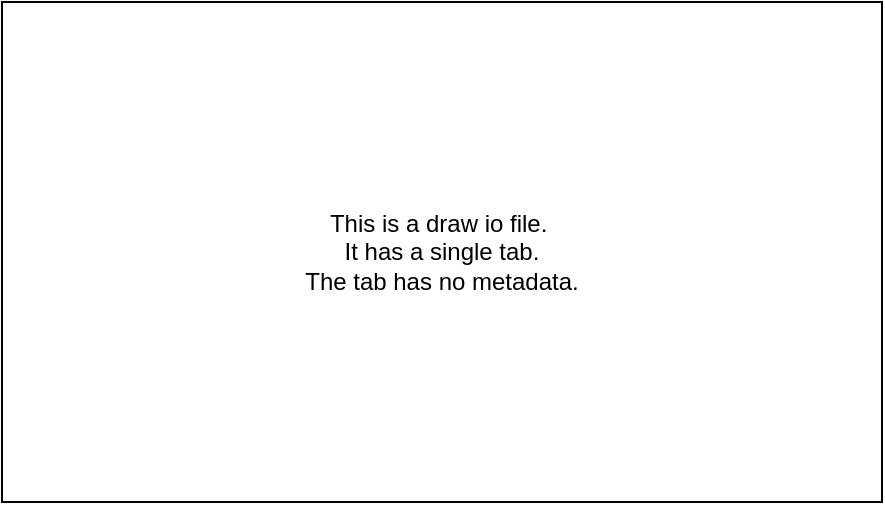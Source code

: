 <mxfile version="14.6.13" type="device"><diagram id="Ul-z1ypJsJkvYuxd73nE" name="Page-1"><mxGraphModel dx="1106" dy="940" grid="1" gridSize="10" guides="1" tooltips="1" connect="1" arrows="1" fold="1" page="1" pageScale="1" pageWidth="827" pageHeight="1169" math="0" shadow="0"><root><object label="" test="value" nested.test="value" nested.extra="value" nested.nested.test="value" id="0"><mxCell/></object><mxCell id="1" parent="0"/><mxCell id="j0NCFHiJSFB55uN6TQXV-1" value="This is a draw io file.&amp;nbsp;&lt;br&gt;It has a single tab.&lt;br&gt;The tab has no metadata." style="rounded=0;whiteSpace=wrap;html=1;" parent="1" vertex="1"><mxGeometry x="110" y="200" width="440" height="250" as="geometry"/></mxCell></root></mxGraphModel></diagram></mxfile>